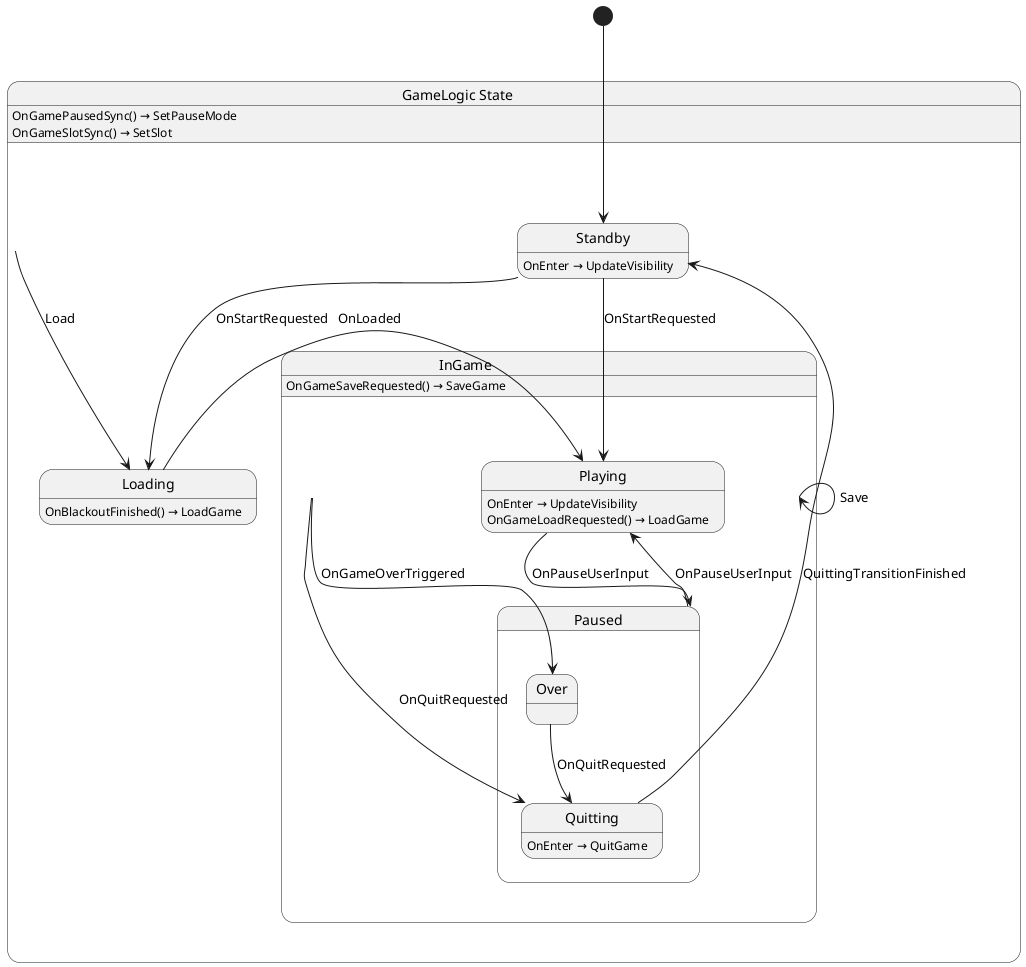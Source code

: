 @startuml GameLogic
state "GameLogic State" as Yolk_Game_GameLogic_State {
  state "InGame" as Yolk_Game_GameLogic_State_InGame {
    state "Paused" as Yolk_Game_GameLogic_State_InGame_Paused {
      state "Over" as Yolk_Game_GameLogic_State_InGame_Paused_Over
      state "Quitting" as Yolk_Game_GameLogic_State_InGame_Paused_Quitting
    }
    state "Playing" as Yolk_Game_GameLogic_State_InGame_Playing
  }
  state "Standby" as Yolk_Game_GameLogic_State_Standby
  state "Loading" as Yolk_Game_GameLogic_State_Loading
}

Yolk_Game_GameLogic_State --> Yolk_Game_GameLogic_State_Loading : Load
Yolk_Game_GameLogic_State_InGame --> Yolk_Game_GameLogic_State_InGame : Save
Yolk_Game_GameLogic_State_InGame --> Yolk_Game_GameLogic_State_InGame_Paused_Over : OnGameOverTriggered
Yolk_Game_GameLogic_State_InGame --> Yolk_Game_GameLogic_State_InGame_Paused_Quitting : OnQuitRequested
Yolk_Game_GameLogic_State_InGame_Paused --> Yolk_Game_GameLogic_State_InGame_Playing : OnPauseUserInput
Yolk_Game_GameLogic_State_InGame_Paused_Over --> Yolk_Game_GameLogic_State_InGame_Paused_Quitting : OnQuitRequested
Yolk_Game_GameLogic_State_InGame_Paused_Quitting --> Yolk_Game_GameLogic_State_Standby : QuittingTransitionFinished
Yolk_Game_GameLogic_State_InGame_Playing --> Yolk_Game_GameLogic_State_InGame_Paused : OnPauseUserInput
Yolk_Game_GameLogic_State_Loading --> Yolk_Game_GameLogic_State_InGame_Playing : OnLoaded
Yolk_Game_GameLogic_State_Standby --> Yolk_Game_GameLogic_State_InGame_Playing : OnStartRequested
Yolk_Game_GameLogic_State_Standby --> Yolk_Game_GameLogic_State_Loading : OnStartRequested

Yolk_Game_GameLogic_State : OnGamePausedSync() → SetPauseMode
Yolk_Game_GameLogic_State : OnGameSlotSync() → SetSlot
Yolk_Game_GameLogic_State_InGame : OnGameSaveRequested() → SaveGame
Yolk_Game_GameLogic_State_InGame_Paused_Quitting : OnEnter → QuitGame
Yolk_Game_GameLogic_State_InGame_Playing : OnEnter → UpdateVisibility
Yolk_Game_GameLogic_State_InGame_Playing : OnGameLoadRequested() → LoadGame
Yolk_Game_GameLogic_State_Loading : OnBlackoutFinished() → LoadGame
Yolk_Game_GameLogic_State_Standby : OnEnter → UpdateVisibility

[*] --> Yolk_Game_GameLogic_State_Standby
@enduml